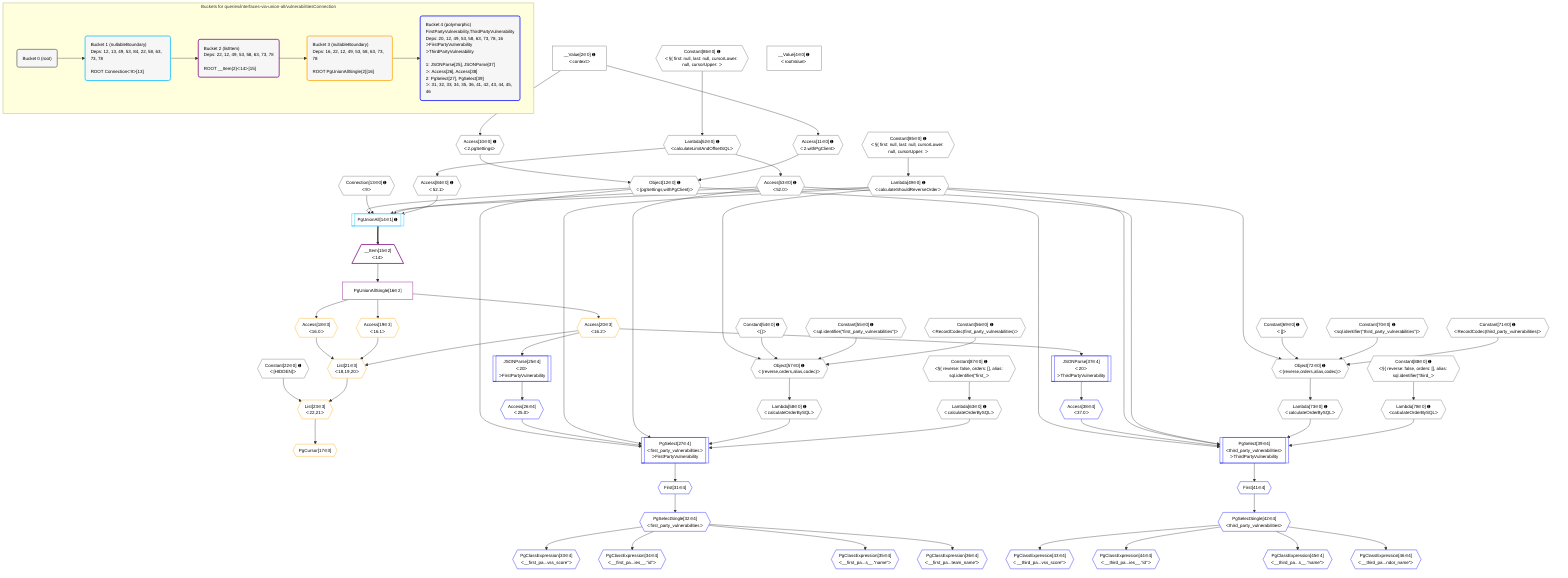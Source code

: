 %%{init: {'themeVariables': { 'fontSize': '12px'}}}%%
graph TD
    classDef path fill:#eee,stroke:#000,color:#000
    classDef plan fill:#fff,stroke-width:1px,color:#000
    classDef itemplan fill:#fff,stroke-width:2px,color:#000
    classDef unbatchedplan fill:#dff,stroke-width:1px,color:#000
    classDef sideeffectplan fill:#fcc,stroke-width:2px,color:#000
    classDef bucket fill:#f6f6f6,color:#000,stroke-width:2px,text-align:left


    %% plan dependencies
    Object57{{"Object[57∈0] ➊<br />ᐸ{reverse,orders,alias,codec}ᐳ"}}:::plan
    Lambda49{{"Lambda[49∈0] ➊<br />ᐸcalculateShouldReverseOrderᐳ"}}:::plan
    Constant54{{"Constant[54∈0] ➊<br />ᐸ[]ᐳ"}}:::plan
    Constant55{{"Constant[55∈0] ➊<br />ᐸsql.identifier(”first_party_vulnerabilities”)ᐳ"}}:::plan
    Constant56{{"Constant[56∈0] ➊<br />ᐸRecordCodec(first_party_vulnerabilities)ᐳ"}}:::plan
    Lambda49 & Constant54 & Constant55 & Constant56 --> Object57
    Object72{{"Object[72∈0] ➊<br />ᐸ{reverse,orders,alias,codec}ᐳ"}}:::plan
    Constant69{{"Constant[69∈0] ➊<br />ᐸ[]ᐳ"}}:::plan
    Constant70{{"Constant[70∈0] ➊<br />ᐸsql.identifier(”third_party_vulnerabilities”)ᐳ"}}:::plan
    Constant71{{"Constant[71∈0] ➊<br />ᐸRecordCodec(third_party_vulnerabilities)ᐳ"}}:::plan
    Lambda49 & Constant69 & Constant70 & Constant71 --> Object72
    Object12{{"Object[12∈0] ➊<br />ᐸ{pgSettings,withPgClient}ᐳ"}}:::plan
    Access10{{"Access[10∈0] ➊<br />ᐸ2.pgSettingsᐳ"}}:::plan
    Access11{{"Access[11∈0] ➊<br />ᐸ2.withPgClientᐳ"}}:::plan
    Access10 & Access11 --> Object12
    __Value2["__Value[2∈0] ➊<br />ᐸcontextᐳ"]:::plan
    __Value2 --> Access10
    __Value2 --> Access11
    Constant85{{"Constant[85∈0] ➊<br />ᐸ§{ first: null, last: null, cursorLower: null, cursorUpper: ᐳ"}}:::plan
    Constant85 --> Lambda49
    Lambda52{{"Lambda[52∈0] ➊<br />ᐸcalculateLimitAndOffsetSQLᐳ"}}:::plan
    Constant86{{"Constant[86∈0] ➊<br />ᐸ§{ first: null, last: null, cursorLower: null, cursorUpper: ᐳ"}}:::plan
    Constant86 --> Lambda52
    Access53{{"Access[53∈0] ➊<br />ᐸ52.0ᐳ"}}:::plan
    Lambda52 --> Access53
    Lambda58{{"Lambda[58∈0] ➊<br />ᐸcalculateOrderBySQLᐳ"}}:::plan
    Object57 --> Lambda58
    Lambda63{{"Lambda[63∈0] ➊<br />ᐸcalculateOrderBySQLᐳ"}}:::plan
    Constant87{{"Constant[87∈0] ➊<br />ᐸ§{ reverse: false, orders: [], alias: sql.identifier(”first_ᐳ"}}:::plan
    Constant87 --> Lambda63
    Lambda73{{"Lambda[73∈0] ➊<br />ᐸcalculateOrderBySQLᐳ"}}:::plan
    Object72 --> Lambda73
    Lambda78{{"Lambda[78∈0] ➊<br />ᐸcalculateOrderBySQLᐳ"}}:::plan
    Constant88{{"Constant[88∈0] ➊<br />ᐸ§{ reverse: false, orders: [], alias: sql.identifier(”third_ᐳ"}}:::plan
    Constant88 --> Lambda78
    Access84{{"Access[84∈0] ➊<br />ᐸ52.1ᐳ"}}:::plan
    Lambda52 --> Access84
    __Value4["__Value[4∈0] ➊<br />ᐸrootValueᐳ"]:::plan
    Connection13{{"Connection[13∈0] ➊<br />ᐸ9ᐳ"}}:::plan
    Constant22{{"Constant[22∈0] ➊<br />ᐸ[HIDDEN]ᐳ"}}:::plan
    PgUnionAll14[["PgUnionAll[14∈1] ➊"]]:::plan
    Object12 & Connection13 & Lambda49 & Access53 & Access84 --> PgUnionAll14
    __Item15[/"__Item[15∈2]<br />ᐸ14ᐳ"\]:::itemplan
    PgUnionAll14 ==> __Item15
    PgUnionAllSingle16["PgUnionAllSingle[16∈2]"]:::plan
    __Item15 --> PgUnionAllSingle16
    List21{{"List[21∈3]<br />ᐸ18,19,20ᐳ"}}:::plan
    Access18{{"Access[18∈3]<br />ᐸ16.0ᐳ"}}:::plan
    Access19{{"Access[19∈3]<br />ᐸ16.1ᐳ"}}:::plan
    Access20{{"Access[20∈3]<br />ᐸ16.2ᐳ"}}:::plan
    Access18 & Access19 & Access20 --> List21
    List23{{"List[23∈3]<br />ᐸ22,21ᐳ"}}:::plan
    Constant22 & List21 --> List23
    PgCursor17{{"PgCursor[17∈3]"}}:::plan
    List23 --> PgCursor17
    PgUnionAllSingle16 --> Access18
    PgUnionAllSingle16 --> Access19
    PgUnionAllSingle16 --> Access20
    PgSelect27[["PgSelect[27∈4]<br />ᐸfirst_party_vulnerabilitiesᐳ<br />ᐳFirstPartyVulnerability"]]:::plan
    Access26{{"Access[26∈4]<br />ᐸ25.0ᐳ"}}:::plan
    Object12 & Access26 & Lambda49 & Access53 & Lambda58 & Lambda63 --> PgSelect27
    PgSelect39[["PgSelect[39∈4]<br />ᐸthird_party_vulnerabilitiesᐳ<br />ᐳThirdPartyVulnerability"]]:::plan
    Access38{{"Access[38∈4]<br />ᐸ37.0ᐳ"}}:::plan
    Object12 & Access38 & Lambda49 & Access53 & Lambda73 & Lambda78 --> PgSelect39
    JSONParse25[["JSONParse[25∈4]<br />ᐸ20ᐳ<br />ᐳFirstPartyVulnerability"]]:::plan
    Access20 --> JSONParse25
    JSONParse25 --> Access26
    First31{{"First[31∈4]"}}:::plan
    PgSelect27 --> First31
    PgSelectSingle32{{"PgSelectSingle[32∈4]<br />ᐸfirst_party_vulnerabilitiesᐳ"}}:::plan
    First31 --> PgSelectSingle32
    PgClassExpression33{{"PgClassExpression[33∈4]<br />ᐸ__first_pa...vss_score”ᐳ"}}:::plan
    PgSelectSingle32 --> PgClassExpression33
    PgClassExpression34{{"PgClassExpression[34∈4]<br />ᐸ__first_pa...ies__.”id”ᐳ"}}:::plan
    PgSelectSingle32 --> PgClassExpression34
    PgClassExpression35{{"PgClassExpression[35∈4]<br />ᐸ__first_pa...s__.”name”ᐳ"}}:::plan
    PgSelectSingle32 --> PgClassExpression35
    PgClassExpression36{{"PgClassExpression[36∈4]<br />ᐸ__first_pa...team_name”ᐳ"}}:::plan
    PgSelectSingle32 --> PgClassExpression36
    JSONParse37[["JSONParse[37∈4]<br />ᐸ20ᐳ<br />ᐳThirdPartyVulnerability"]]:::plan
    Access20 --> JSONParse37
    JSONParse37 --> Access38
    First41{{"First[41∈4]"}}:::plan
    PgSelect39 --> First41
    PgSelectSingle42{{"PgSelectSingle[42∈4]<br />ᐸthird_party_vulnerabilitiesᐳ"}}:::plan
    First41 --> PgSelectSingle42
    PgClassExpression43{{"PgClassExpression[43∈4]<br />ᐸ__third_pa...vss_score”ᐳ"}}:::plan
    PgSelectSingle42 --> PgClassExpression43
    PgClassExpression44{{"PgClassExpression[44∈4]<br />ᐸ__third_pa...ies__.”id”ᐳ"}}:::plan
    PgSelectSingle42 --> PgClassExpression44
    PgClassExpression45{{"PgClassExpression[45∈4]<br />ᐸ__third_pa...s__.”name”ᐳ"}}:::plan
    PgSelectSingle42 --> PgClassExpression45
    PgClassExpression46{{"PgClassExpression[46∈4]<br />ᐸ__third_pa...ndor_name”ᐳ"}}:::plan
    PgSelectSingle42 --> PgClassExpression46

    %% define steps

    subgraph "Buckets for queries/interfaces-via-union-all/vulnerabilitiesConnection"
    Bucket0("Bucket 0 (root)"):::bucket
    classDef bucket0 stroke:#696969
    class Bucket0,__Value2,__Value4,Access10,Access11,Object12,Connection13,Constant22,Lambda49,Lambda52,Access53,Constant54,Constant55,Constant56,Object57,Lambda58,Lambda63,Constant69,Constant70,Constant71,Object72,Lambda73,Lambda78,Access84,Constant85,Constant86,Constant87,Constant88 bucket0
    Bucket1("Bucket 1 (nullableBoundary)<br />Deps: 12, 13, 49, 53, 84, 22, 58, 63, 73, 78<br /><br />ROOT Connectionᐸ9ᐳ[13]"):::bucket
    classDef bucket1 stroke:#00bfff
    class Bucket1,PgUnionAll14 bucket1
    Bucket2("Bucket 2 (listItem)<br />Deps: 22, 12, 49, 53, 58, 63, 73, 78<br /><br />ROOT __Item{2}ᐸ14ᐳ[15]"):::bucket
    classDef bucket2 stroke:#7f007f
    class Bucket2,__Item15,PgUnionAllSingle16 bucket2
    Bucket3("Bucket 3 (nullableBoundary)<br />Deps: 16, 22, 12, 49, 53, 58, 63, 73, 78<br /><br />ROOT PgUnionAllSingle{2}[16]"):::bucket
    classDef bucket3 stroke:#ffa500
    class Bucket3,PgCursor17,Access18,Access19,Access20,List21,List23 bucket3
    Bucket4("Bucket 4 (polymorphic)<br />FirstPartyVulnerability,ThirdPartyVulnerability<br />Deps: 20, 12, 49, 53, 58, 63, 73, 78, 16<br />ᐳFirstPartyVulnerability<br />ᐳThirdPartyVulnerability<br /><br />1: JSONParse[25], JSONParse[37]<br />ᐳ: Access[26], Access[38]<br />2: PgSelect[27], PgSelect[39]<br />ᐳ: 31, 32, 33, 34, 35, 36, 41, 42, 43, 44, 45, 46"):::bucket
    classDef bucket4 stroke:#0000ff
    class Bucket4,JSONParse25,Access26,PgSelect27,First31,PgSelectSingle32,PgClassExpression33,PgClassExpression34,PgClassExpression35,PgClassExpression36,JSONParse37,Access38,PgSelect39,First41,PgSelectSingle42,PgClassExpression43,PgClassExpression44,PgClassExpression45,PgClassExpression46 bucket4
    Bucket0 --> Bucket1
    Bucket1 --> Bucket2
    Bucket2 --> Bucket3
    Bucket3 --> Bucket4
    end